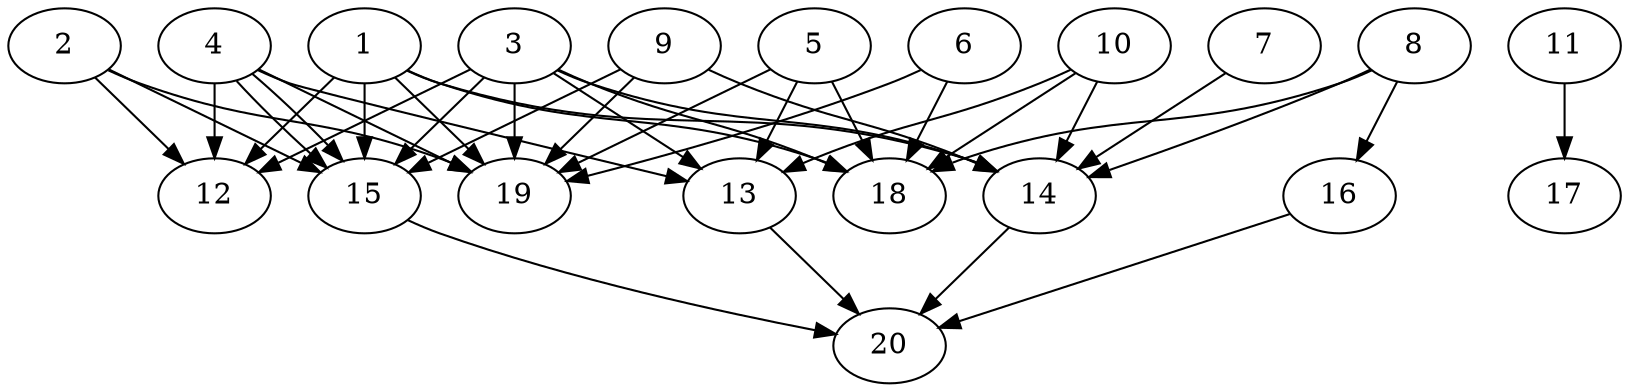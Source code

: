 // DAG automatically generated by daggen at Wed Jul 24 21:21:55 2019
// ./daggen --dot -n 20 --ccr 0.5 --fat 0.8 --regular 0.5 --density 0.6 --mindata 5242880 --maxdata 52428800 
digraph G {
  1 [size="97751040", alpha="0.18", expect_size="48875520"] 
  1 -> 12 [size ="48875520"]
  1 -> 14 [size ="48875520"]
  1 -> 15 [size ="48875520"]
  1 -> 18 [size ="48875520"]
  1 -> 19 [size ="48875520"]
  2 [size="99616768", alpha="0.11", expect_size="49808384"] 
  2 -> 12 [size ="49808384"]
  2 -> 15 [size ="49808384"]
  2 -> 19 [size ="49808384"]
  3 [size="17420288", alpha="0.17", expect_size="8710144"] 
  3 -> 12 [size ="8710144"]
  3 -> 13 [size ="8710144"]
  3 -> 14 [size ="8710144"]
  3 -> 15 [size ="8710144"]
  3 -> 18 [size ="8710144"]
  3 -> 19 [size ="8710144"]
  4 [size="96632832", alpha="0.06", expect_size="48316416"] 
  4 -> 12 [size ="48316416"]
  4 -> 13 [size ="48316416"]
  4 -> 15 [size ="48316416"]
  4 -> 15 [size ="48316416"]
  4 -> 19 [size ="48316416"]
  5 [size="49293312", alpha="0.18", expect_size="24646656"] 
  5 -> 13 [size ="24646656"]
  5 -> 18 [size ="24646656"]
  5 -> 19 [size ="24646656"]
  6 [size="71546880", alpha="0.11", expect_size="35773440"] 
  6 -> 18 [size ="35773440"]
  6 -> 19 [size ="35773440"]
  7 [size="38127616", alpha="0.17", expect_size="19063808"] 
  7 -> 14 [size ="19063808"]
  8 [size="77789184", alpha="0.10", expect_size="38894592"] 
  8 -> 14 [size ="38894592"]
  8 -> 16 [size ="38894592"]
  8 -> 18 [size ="38894592"]
  9 [size="37595136", alpha="0.13", expect_size="18797568"] 
  9 -> 14 [size ="18797568"]
  9 -> 15 [size ="18797568"]
  9 -> 19 [size ="18797568"]
  10 [size="52959232", alpha="0.20", expect_size="26479616"] 
  10 -> 13 [size ="26479616"]
  10 -> 14 [size ="26479616"]
  10 -> 18 [size ="26479616"]
  11 [size="69122048", alpha="0.12", expect_size="34561024"] 
  11 -> 17 [size ="34561024"]
  12 [size="61777920", alpha="0.14", expect_size="30888960"] 
  13 [size="19728384", alpha="0.03", expect_size="9864192"] 
  13 -> 20 [size ="9864192"]
  14 [size="100925440", alpha="0.15", expect_size="50462720"] 
  14 -> 20 [size ="50462720"]
  15 [size="34109440", alpha="0.00", expect_size="17054720"] 
  15 -> 20 [size ="17054720"]
  16 [size="25262080", alpha="0.05", expect_size="12631040"] 
  16 -> 20 [size ="12631040"]
  17 [size="75624448", alpha="0.15", expect_size="37812224"] 
  18 [size="59338752", alpha="0.02", expect_size="29669376"] 
  19 [size="11776000", alpha="0.13", expect_size="5888000"] 
  20 [size="71010304", alpha="0.18", expect_size="35505152"] 
}
